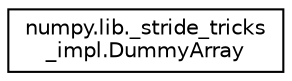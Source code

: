 digraph "Graphical Class Hierarchy"
{
 // LATEX_PDF_SIZE
  edge [fontname="Helvetica",fontsize="10",labelfontname="Helvetica",labelfontsize="10"];
  node [fontname="Helvetica",fontsize="10",shape=record];
  rankdir="LR";
  Node0 [label="numpy.lib._stride_tricks\l_impl.DummyArray",height=0.2,width=0.4,color="black", fillcolor="white", style="filled",URL="$classnumpy_1_1lib_1_1__stride__tricks__impl_1_1DummyArray.html",tooltip=" "];
}
